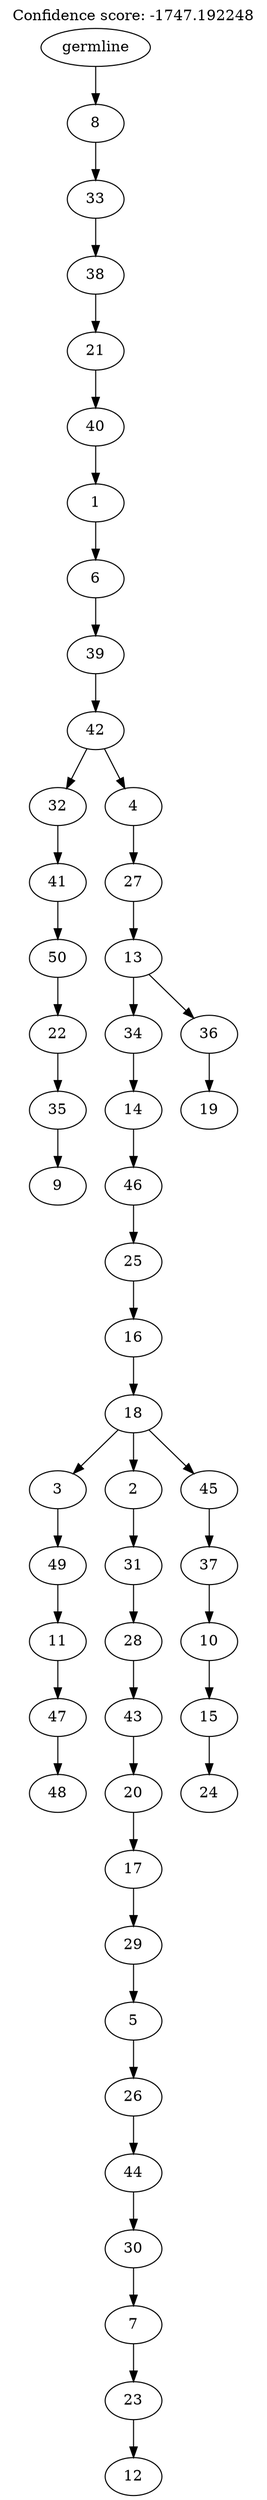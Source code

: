 digraph g {
	"49" -> "50";
	"50" [label="9"];
	"48" -> "49";
	"49" [label="35"];
	"47" -> "48";
	"48" [label="22"];
	"46" -> "47";
	"47" [label="50"];
	"45" -> "46";
	"46" [label="41"];
	"43" -> "44";
	"44" [label="48"];
	"42" -> "43";
	"43" [label="47"];
	"41" -> "42";
	"42" [label="11"];
	"40" -> "41";
	"41" [label="49"];
	"38" -> "39";
	"39" [label="12"];
	"37" -> "38";
	"38" [label="23"];
	"36" -> "37";
	"37" [label="7"];
	"35" -> "36";
	"36" [label="30"];
	"34" -> "35";
	"35" [label="44"];
	"33" -> "34";
	"34" [label="26"];
	"32" -> "33";
	"33" [label="5"];
	"31" -> "32";
	"32" [label="29"];
	"30" -> "31";
	"31" [label="17"];
	"29" -> "30";
	"30" [label="20"];
	"28" -> "29";
	"29" [label="43"];
	"27" -> "28";
	"28" [label="28"];
	"26" -> "27";
	"27" [label="31"];
	"24" -> "25";
	"25" [label="24"];
	"23" -> "24";
	"24" [label="15"];
	"22" -> "23";
	"23" [label="10"];
	"21" -> "22";
	"22" [label="37"];
	"20" -> "21";
	"21" [label="45"];
	"20" -> "26";
	"26" [label="2"];
	"20" -> "40";
	"40" [label="3"];
	"19" -> "20";
	"20" [label="18"];
	"18" -> "19";
	"19" [label="16"];
	"17" -> "18";
	"18" [label="25"];
	"16" -> "17";
	"17" [label="46"];
	"15" -> "16";
	"16" [label="14"];
	"13" -> "14";
	"14" [label="19"];
	"12" -> "13";
	"13" [label="36"];
	"12" -> "15";
	"15" [label="34"];
	"11" -> "12";
	"12" [label="13"];
	"10" -> "11";
	"11" [label="27"];
	"9" -> "10";
	"10" [label="4"];
	"9" -> "45";
	"45" [label="32"];
	"8" -> "9";
	"9" [label="42"];
	"7" -> "8";
	"8" [label="39"];
	"6" -> "7";
	"7" [label="6"];
	"5" -> "6";
	"6" [label="1"];
	"4" -> "5";
	"5" [label="40"];
	"3" -> "4";
	"4" [label="21"];
	"2" -> "3";
	"3" [label="38"];
	"1" -> "2";
	"2" [label="33"];
	"0" -> "1";
	"1" [label="8"];
	"0" [label="germline"];
	labelloc="t";
	label="Confidence score: -1747.192248";
}
